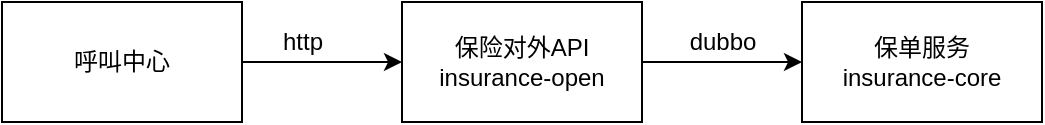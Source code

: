 <mxfile version="14.5.3" type="github">
  <diagram id="2-5aL7xiEA0ehfgupPfu" name="Page-1">
    <mxGraphModel dx="1102" dy="614" grid="1" gridSize="10" guides="1" tooltips="1" connect="1" arrows="1" fold="1" page="1" pageScale="1" pageWidth="827" pageHeight="1169" math="0" shadow="0">
      <root>
        <mxCell id="0" />
        <mxCell id="1" parent="0" />
        <mxCell id="ka1tmLcmJak6n2HzoEUh-3" value="" style="edgeStyle=orthogonalEdgeStyle;rounded=0;orthogonalLoop=1;jettySize=auto;html=1;" edge="1" parent="1" source="ka1tmLcmJak6n2HzoEUh-1" target="ka1tmLcmJak6n2HzoEUh-2">
          <mxGeometry relative="1" as="geometry" />
        </mxCell>
        <mxCell id="ka1tmLcmJak6n2HzoEUh-1" value="呼叫中心" style="rounded=0;whiteSpace=wrap;html=1;" vertex="1" parent="1">
          <mxGeometry x="70" y="120" width="120" height="60" as="geometry" />
        </mxCell>
        <mxCell id="ka1tmLcmJak6n2HzoEUh-5" value="" style="edgeStyle=orthogonalEdgeStyle;rounded=0;orthogonalLoop=1;jettySize=auto;html=1;" edge="1" parent="1" source="ka1tmLcmJak6n2HzoEUh-2" target="ka1tmLcmJak6n2HzoEUh-4">
          <mxGeometry relative="1" as="geometry" />
        </mxCell>
        <mxCell id="ka1tmLcmJak6n2HzoEUh-2" value="保险对外API&lt;br&gt;insurance-open" style="rounded=0;whiteSpace=wrap;html=1;" vertex="1" parent="1">
          <mxGeometry x="270" y="120" width="120" height="60" as="geometry" />
        </mxCell>
        <mxCell id="ka1tmLcmJak6n2HzoEUh-4" value="保单服务&lt;br&gt;insurance-core" style="rounded=0;whiteSpace=wrap;html=1;" vertex="1" parent="1">
          <mxGeometry x="470" y="120" width="120" height="60" as="geometry" />
        </mxCell>
        <mxCell id="ka1tmLcmJak6n2HzoEUh-6" value="http" style="text;html=1;align=center;verticalAlign=middle;resizable=0;points=[];autosize=1;" vertex="1" parent="1">
          <mxGeometry x="200" y="130" width="40" height="20" as="geometry" />
        </mxCell>
        <mxCell id="ka1tmLcmJak6n2HzoEUh-7" value="dubbo" style="text;html=1;align=center;verticalAlign=middle;resizable=0;points=[];autosize=1;" vertex="1" parent="1">
          <mxGeometry x="405" y="130" width="50" height="20" as="geometry" />
        </mxCell>
      </root>
    </mxGraphModel>
  </diagram>
</mxfile>
